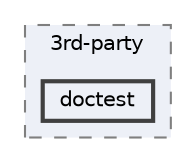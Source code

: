 digraph "external/taskflow/3rd-party/doctest"
{
 // LATEX_PDF_SIZE
  bgcolor="transparent";
  edge [fontname=Helvetica,fontsize=10,labelfontname=Helvetica,labelfontsize=10];
  node [fontname=Helvetica,fontsize=10,shape=box,height=0.2,width=0.4];
  compound=true
  subgraph clusterdir_8a551ad5ddcada96b3faa8407baf5b5b {
    graph [ bgcolor="#edf0f7", pencolor="grey50", label="3rd-party", fontname=Helvetica,fontsize=10 style="filled,dashed", URL="dir_8a551ad5ddcada96b3faa8407baf5b5b.html",tooltip=""]
  dir_03cb6ef10b0a822675df914378f72de0 [label="doctest", fillcolor="#edf0f7", color="grey25", style="filled,bold", URL="dir_03cb6ef10b0a822675df914378f72de0.html",tooltip=""];
  }
}
